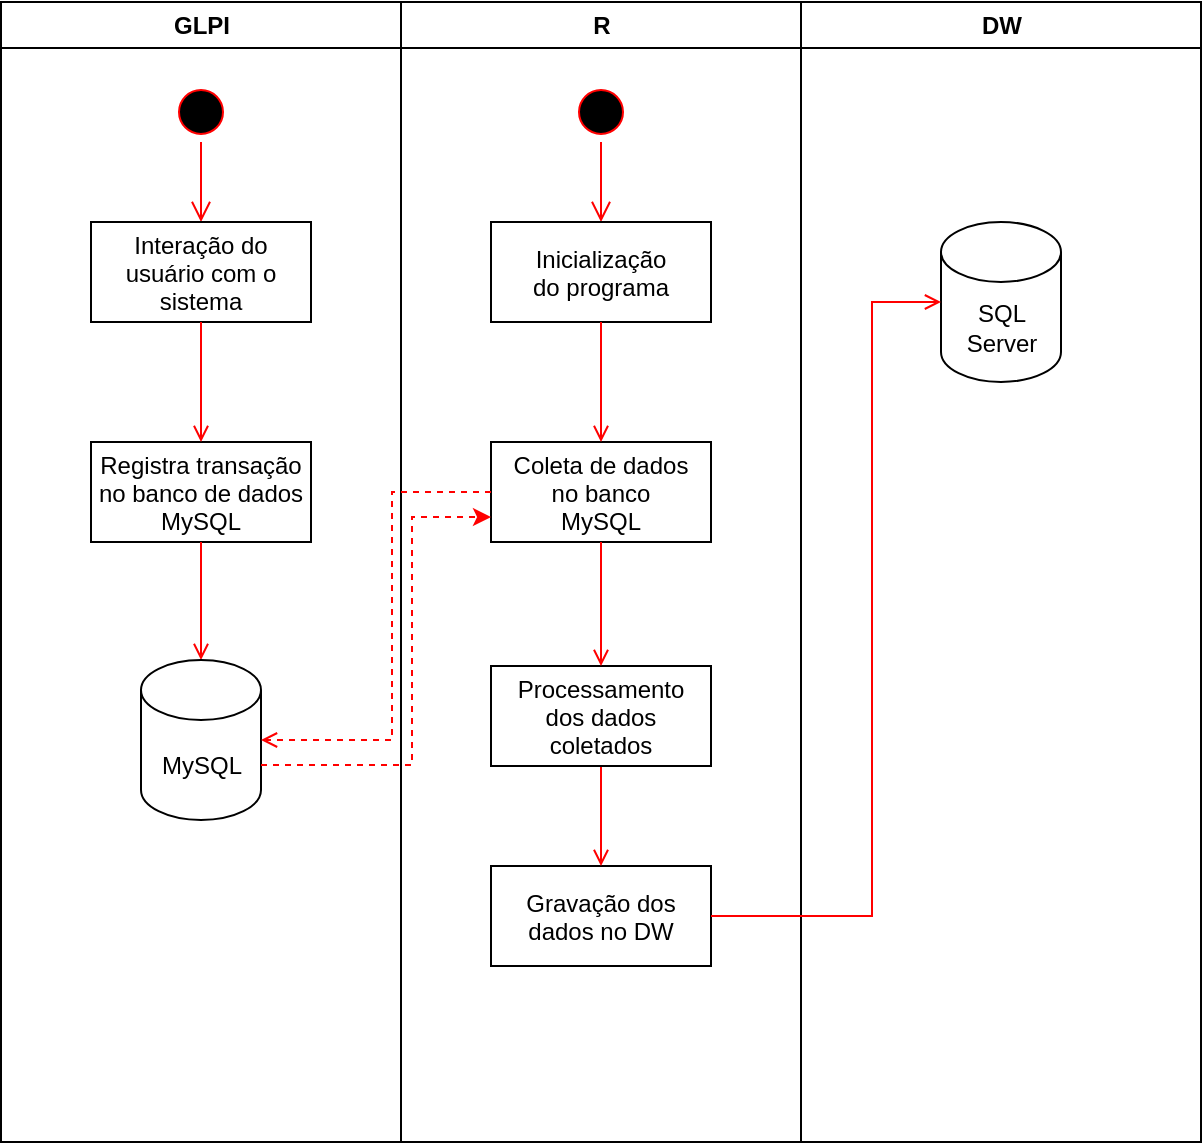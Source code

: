 <mxfile version="21.1.8" type="device">
  <diagram name="Page-1" id="e7e014a7-5840-1c2e-5031-d8a46d1fe8dd">
    <mxGraphModel dx="1050" dy="581" grid="1" gridSize="10" guides="1" tooltips="1" connect="1" arrows="1" fold="1" page="1" pageScale="1" pageWidth="1169" pageHeight="826" background="none" math="0" shadow="0">
      <root>
        <mxCell id="0" />
        <mxCell id="1" parent="0" />
        <mxCell id="2" value="GLPI" style="swimlane;whiteSpace=wrap" parent="1" vertex="1">
          <mxGeometry x="164.5" y="128" width="200" height="570" as="geometry" />
        </mxCell>
        <mxCell id="5" value="" style="ellipse;shape=startState;fillColor=#000000;strokeColor=#ff0000;" parent="2" vertex="1">
          <mxGeometry x="85" y="40" width="30" height="30" as="geometry" />
        </mxCell>
        <mxCell id="6" value="" style="edgeStyle=elbowEdgeStyle;elbow=horizontal;verticalAlign=bottom;endArrow=open;endSize=8;strokeColor=#FF0000;endFill=1;rounded=0" parent="2" source="5" target="7" edge="1">
          <mxGeometry x="100" y="40" as="geometry">
            <mxPoint x="115" y="110" as="targetPoint" />
          </mxGeometry>
        </mxCell>
        <mxCell id="7" value="Interação do&#xa;usuário com o&#xa;sistema" style="" parent="2" vertex="1">
          <mxGeometry x="45" y="110" width="110" height="50" as="geometry" />
        </mxCell>
        <mxCell id="8" value="Registra transação&#xa;no banco de dados&#xa;MySQL" style="" parent="2" vertex="1">
          <mxGeometry x="45" y="220" width="110" height="50" as="geometry" />
        </mxCell>
        <mxCell id="9" value="" style="endArrow=open;strokeColor=#FF0000;endFill=1;rounded=0" parent="2" source="7" target="8" edge="1">
          <mxGeometry relative="1" as="geometry" />
        </mxCell>
        <mxCell id="11" value="" style="endArrow=open;strokeColor=#FF0000;endFill=1;rounded=0;entryX=0.5;entryY=0;entryDx=0;entryDy=0;entryPerimeter=0;" parent="2" source="8" target="x9X8bxCbDvN7ob2jYkWM-41" edge="1">
          <mxGeometry relative="1" as="geometry">
            <mxPoint x="115" y="325" as="targetPoint" />
          </mxGeometry>
        </mxCell>
        <mxCell id="x9X8bxCbDvN7ob2jYkWM-41" value="MySQL" style="shape=cylinder3;whiteSpace=wrap;html=1;boundedLbl=1;backgroundOutline=1;size=15;" vertex="1" parent="2">
          <mxGeometry x="70" y="329" width="60" height="80" as="geometry" />
        </mxCell>
        <mxCell id="3" value="R" style="swimlane;whiteSpace=wrap" parent="1" vertex="1">
          <mxGeometry x="364.5" y="128" width="200" height="570" as="geometry" />
        </mxCell>
        <mxCell id="13" value="" style="ellipse;shape=startState;fillColor=#000000;strokeColor=#ff0000;" parent="3" vertex="1">
          <mxGeometry x="85" y="40" width="30" height="30" as="geometry" />
        </mxCell>
        <mxCell id="14" value="" style="edgeStyle=elbowEdgeStyle;elbow=horizontal;verticalAlign=bottom;endArrow=open;endSize=8;strokeColor=#FF0000;endFill=1;rounded=0" parent="3" source="13" target="15" edge="1">
          <mxGeometry x="40" y="20" as="geometry">
            <mxPoint x="55" y="90" as="targetPoint" />
          </mxGeometry>
        </mxCell>
        <mxCell id="15" value="Inicialização&#xa;do programa" style="" parent="3" vertex="1">
          <mxGeometry x="45" y="110" width="110" height="50" as="geometry" />
        </mxCell>
        <mxCell id="16" value="Coleta de dados&#xa;no banco&#xa;MySQL" style="" parent="3" vertex="1">
          <mxGeometry x="45" y="220" width="110" height="50" as="geometry" />
        </mxCell>
        <mxCell id="17" value="" style="endArrow=open;strokeColor=#FF0000;endFill=1;rounded=0" parent="3" source="15" target="16" edge="1">
          <mxGeometry relative="1" as="geometry" />
        </mxCell>
        <mxCell id="18" value="Gravação dos&#xa;dados no DW" style="" parent="3" vertex="1">
          <mxGeometry x="45" y="432" width="110" height="50" as="geometry" />
        </mxCell>
        <mxCell id="x9X8bxCbDvN7ob2jYkWM-48" style="edgeStyle=orthogonalEdgeStyle;rounded=0;orthogonalLoop=1;jettySize=auto;html=1;exitX=0.5;exitY=1;exitDx=0;exitDy=0;entryX=0.5;entryY=0;entryDx=0;entryDy=0;endArrow=open;strokeColor=#FF0000;endFill=1;" edge="1" parent="3" source="x9X8bxCbDvN7ob2jYkWM-43" target="18">
          <mxGeometry relative="1" as="geometry" />
        </mxCell>
        <mxCell id="x9X8bxCbDvN7ob2jYkWM-43" value="Processamento&#xa;dos dados&#xa;coletados" style="" vertex="1" parent="3">
          <mxGeometry x="45" y="332" width="110" height="50" as="geometry" />
        </mxCell>
        <mxCell id="x9X8bxCbDvN7ob2jYkWM-46" value="" style="endArrow=open;strokeColor=#FF0000;endFill=1;rounded=0;exitX=0.5;exitY=1;exitDx=0;exitDy=0;entryX=0.5;entryY=0;entryDx=0;entryDy=0;" edge="1" parent="3" source="16" target="x9X8bxCbDvN7ob2jYkWM-43">
          <mxGeometry relative="1" as="geometry">
            <mxPoint x="-40" y="409" as="sourcePoint" />
            <mxPoint x="-40" y="412" as="targetPoint" />
          </mxGeometry>
        </mxCell>
        <mxCell id="4" value="DW" style="swimlane;whiteSpace=wrap" parent="1" vertex="1">
          <mxGeometry x="564.5" y="128" width="200" height="570" as="geometry" />
        </mxCell>
        <mxCell id="x9X8bxCbDvN7ob2jYkWM-42" value="SQL Server" style="shape=cylinder3;whiteSpace=wrap;html=1;boundedLbl=1;backgroundOutline=1;size=15;" vertex="1" parent="4">
          <mxGeometry x="70" y="110" width="60" height="80" as="geometry" />
        </mxCell>
        <mxCell id="19" value="" style="endArrow=open;strokeColor=#FF0000;endFill=1;rounded=0;entryX=1;entryY=0.5;entryDx=0;entryDy=0;entryPerimeter=0;dashed=1;strokeWidth=1;" parent="1" source="16" target="x9X8bxCbDvN7ob2jYkWM-41" edge="1">
          <mxGeometry relative="1" as="geometry">
            <Array as="points">
              <mxPoint x="360" y="373" />
              <mxPoint x="360" y="440" />
              <mxPoint x="360" y="497" />
            </Array>
          </mxGeometry>
        </mxCell>
        <mxCell id="x9X8bxCbDvN7ob2jYkWM-47" style="edgeStyle=orthogonalEdgeStyle;rounded=0;orthogonalLoop=1;jettySize=auto;html=1;exitX=1;exitY=0;exitDx=0;exitDy=52.5;exitPerimeter=0;entryX=0;entryY=0.75;entryDx=0;entryDy=0;strokeColor=#FF0000;dashed=1;" edge="1" parent="1" source="x9X8bxCbDvN7ob2jYkWM-41" target="16">
          <mxGeometry relative="1" as="geometry">
            <Array as="points">
              <mxPoint x="370" y="510" />
              <mxPoint x="370" y="386" />
            </Array>
          </mxGeometry>
        </mxCell>
        <mxCell id="x9X8bxCbDvN7ob2jYkWM-49" style="edgeStyle=orthogonalEdgeStyle;rounded=0;orthogonalLoop=1;jettySize=auto;html=1;entryX=0;entryY=0.5;entryDx=0;entryDy=0;entryPerimeter=0;endArrow=open;strokeColor=#FF0000;endFill=1;" edge="1" parent="1" source="18" target="x9X8bxCbDvN7ob2jYkWM-42">
          <mxGeometry relative="1" as="geometry">
            <Array as="points">
              <mxPoint x="600" y="585" />
              <mxPoint x="600" y="278" />
            </Array>
          </mxGeometry>
        </mxCell>
      </root>
    </mxGraphModel>
  </diagram>
</mxfile>
